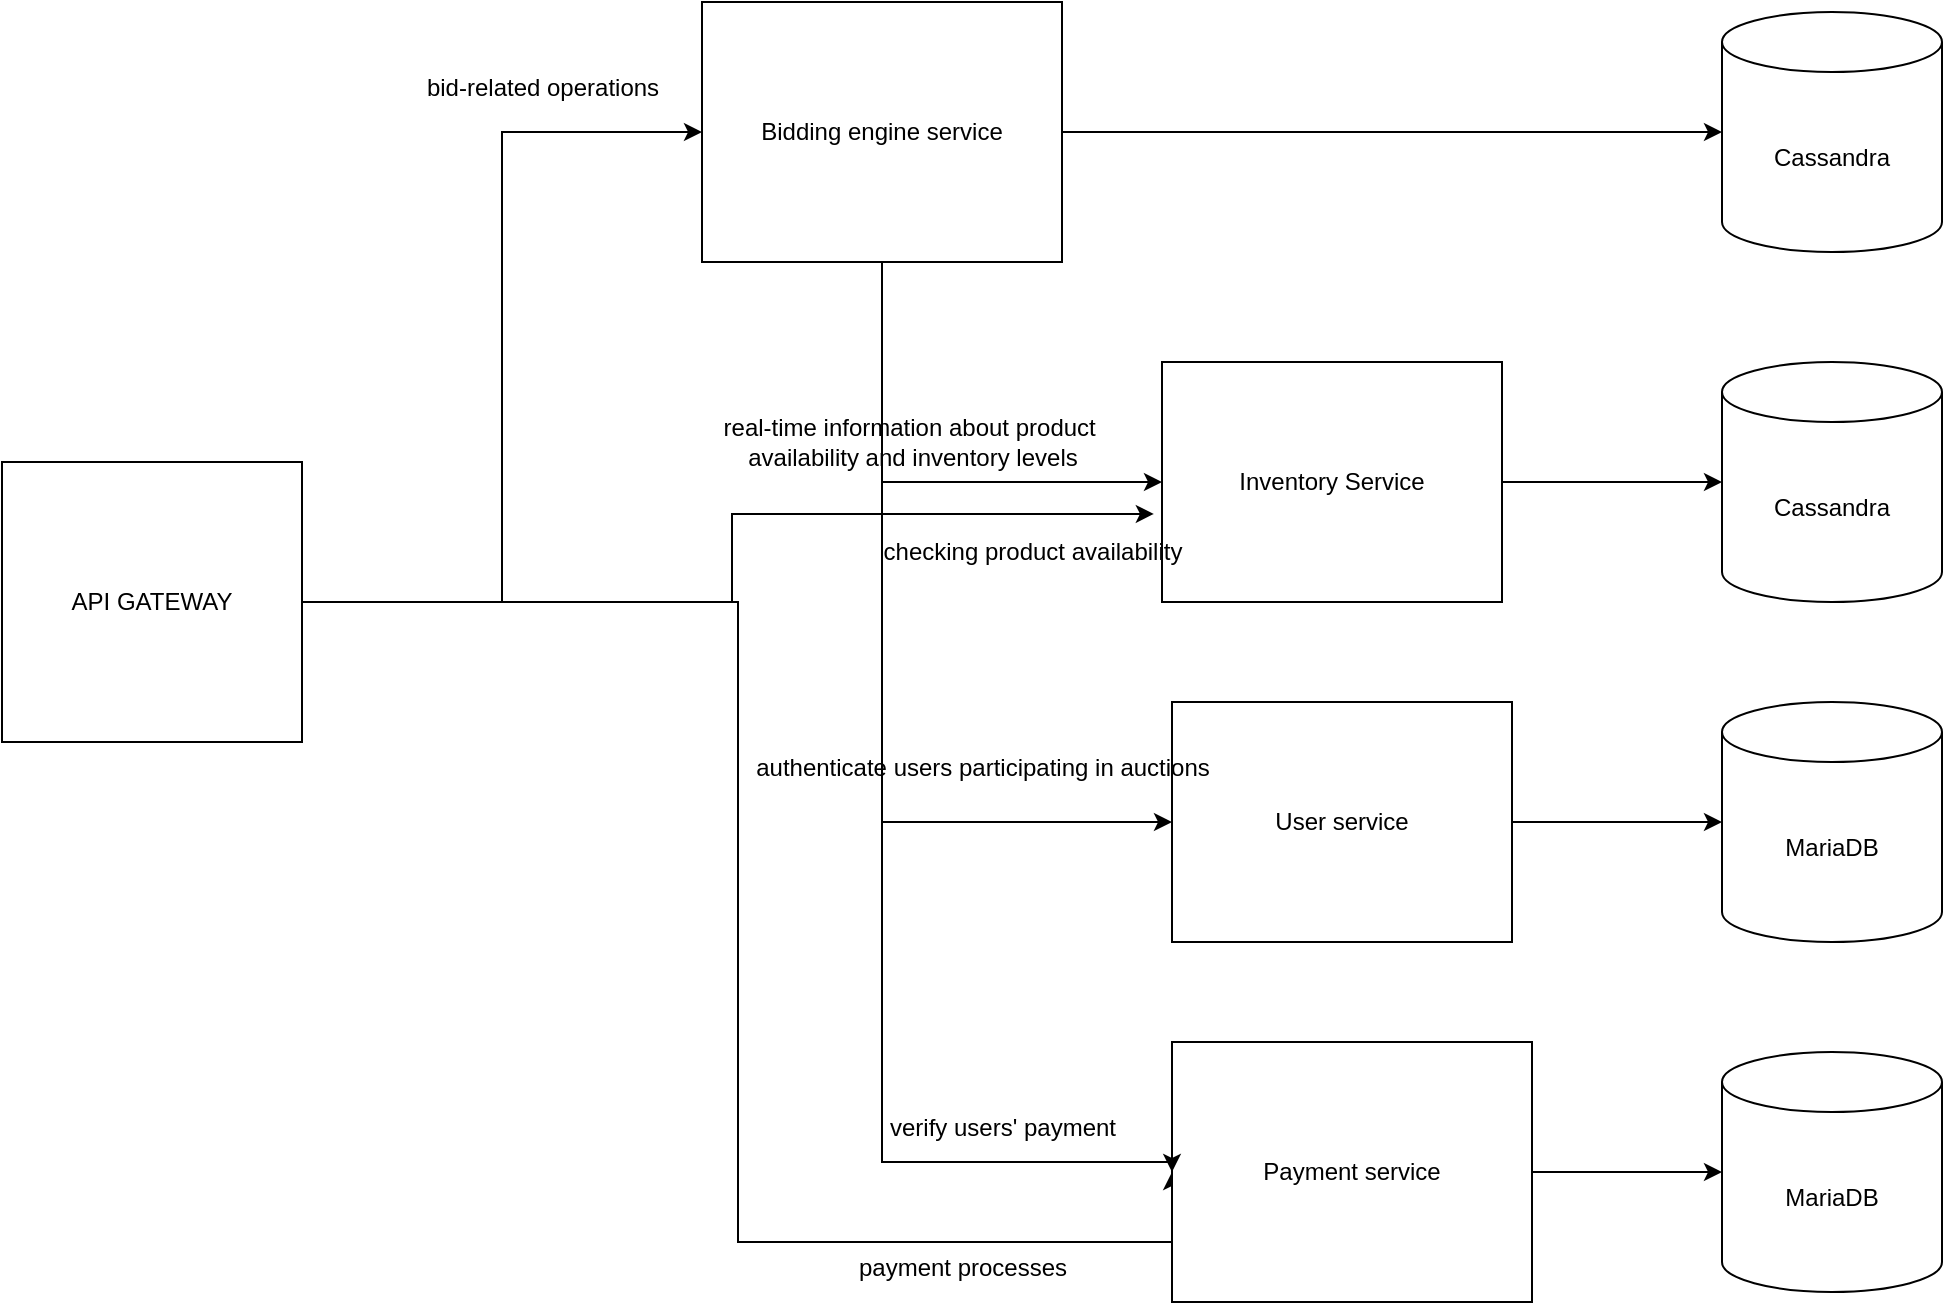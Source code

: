 <mxfile version="21.7.5" type="device">
  <diagram name="Page-1" id="LfT_vYi321T0g5xFwu1h">
    <mxGraphModel dx="2210" dy="795" grid="1" gridSize="10" guides="1" tooltips="1" connect="1" arrows="1" fold="1" page="1" pageScale="1" pageWidth="850" pageHeight="1100" math="0" shadow="0">
      <root>
        <mxCell id="0" />
        <mxCell id="1" parent="0" />
        <mxCell id="YoOEF6NpQiSxoWh0JSfD-22" style="edgeStyle=orthogonalEdgeStyle;rounded=0;orthogonalLoop=1;jettySize=auto;html=1;entryX=0;entryY=0.5;entryDx=0;entryDy=0;" edge="1" parent="1" source="YoOEF6NpQiSxoWh0JSfD-1" target="YoOEF6NpQiSxoWh0JSfD-2">
          <mxGeometry relative="1" as="geometry" />
        </mxCell>
        <mxCell id="YoOEF6NpQiSxoWh0JSfD-24" style="edgeStyle=orthogonalEdgeStyle;rounded=0;orthogonalLoop=1;jettySize=auto;html=1;entryX=0;entryY=0.5;entryDx=0;entryDy=0;" edge="1" parent="1" source="YoOEF6NpQiSxoWh0JSfD-1" target="YoOEF6NpQiSxoWh0JSfD-9">
          <mxGeometry relative="1" as="geometry">
            <Array as="points">
              <mxPoint x="128" y="540" />
              <mxPoint x="128" y="860" />
              <mxPoint x="345" y="860" />
            </Array>
          </mxGeometry>
        </mxCell>
        <mxCell id="YoOEF6NpQiSxoWh0JSfD-26" style="edgeStyle=orthogonalEdgeStyle;rounded=0;orthogonalLoop=1;jettySize=auto;html=1;entryX=-0.024;entryY=0.633;entryDx=0;entryDy=0;entryPerimeter=0;" edge="1" parent="1" source="YoOEF6NpQiSxoWh0JSfD-1" target="YoOEF6NpQiSxoWh0JSfD-3">
          <mxGeometry relative="1" as="geometry" />
        </mxCell>
        <mxCell id="YoOEF6NpQiSxoWh0JSfD-1" value="API GATEWAY" style="rounded=0;whiteSpace=wrap;html=1;" vertex="1" parent="1">
          <mxGeometry x="-240" y="470" width="150" height="140" as="geometry" />
        </mxCell>
        <mxCell id="YoOEF6NpQiSxoWh0JSfD-6" value="" style="edgeStyle=orthogonalEdgeStyle;rounded=0;orthogonalLoop=1;jettySize=auto;html=1;" edge="1" parent="1" source="YoOEF6NpQiSxoWh0JSfD-2" target="YoOEF6NpQiSxoWh0JSfD-5">
          <mxGeometry relative="1" as="geometry" />
        </mxCell>
        <mxCell id="YoOEF6NpQiSxoWh0JSfD-16" style="edgeStyle=orthogonalEdgeStyle;rounded=0;orthogonalLoop=1;jettySize=auto;html=1;entryX=0;entryY=0.5;entryDx=0;entryDy=0;" edge="1" parent="1" source="YoOEF6NpQiSxoWh0JSfD-2" target="YoOEF6NpQiSxoWh0JSfD-3">
          <mxGeometry relative="1" as="geometry">
            <Array as="points">
              <mxPoint x="200" y="480" />
            </Array>
          </mxGeometry>
        </mxCell>
        <mxCell id="YoOEF6NpQiSxoWh0JSfD-17" style="edgeStyle=orthogonalEdgeStyle;rounded=0;orthogonalLoop=1;jettySize=auto;html=1;entryX=0;entryY=0.5;entryDx=0;entryDy=0;" edge="1" parent="1" source="YoOEF6NpQiSxoWh0JSfD-2" target="YoOEF6NpQiSxoWh0JSfD-8">
          <mxGeometry relative="1" as="geometry">
            <Array as="points">
              <mxPoint x="200" y="650" />
            </Array>
          </mxGeometry>
        </mxCell>
        <mxCell id="YoOEF6NpQiSxoWh0JSfD-2" value="Bidding engine service" style="whiteSpace=wrap;html=1;" vertex="1" parent="1">
          <mxGeometry x="110" y="240" width="180" height="130" as="geometry" />
        </mxCell>
        <mxCell id="YoOEF6NpQiSxoWh0JSfD-7" value="" style="edgeStyle=orthogonalEdgeStyle;rounded=0;orthogonalLoop=1;jettySize=auto;html=1;" edge="1" parent="1" source="YoOEF6NpQiSxoWh0JSfD-3" target="YoOEF6NpQiSxoWh0JSfD-4">
          <mxGeometry relative="1" as="geometry" />
        </mxCell>
        <mxCell id="YoOEF6NpQiSxoWh0JSfD-3" value="Inventory Service" style="whiteSpace=wrap;html=1;" vertex="1" parent="1">
          <mxGeometry x="340" y="420" width="170" height="120" as="geometry" />
        </mxCell>
        <mxCell id="YoOEF6NpQiSxoWh0JSfD-4" value="Cassandra" style="shape=cylinder3;whiteSpace=wrap;html=1;boundedLbl=1;backgroundOutline=1;size=15;" vertex="1" parent="1">
          <mxGeometry x="620" y="420" width="110" height="120" as="geometry" />
        </mxCell>
        <mxCell id="YoOEF6NpQiSxoWh0JSfD-5" value="Cassandra" style="shape=cylinder3;whiteSpace=wrap;html=1;boundedLbl=1;backgroundOutline=1;size=15;" vertex="1" parent="1">
          <mxGeometry x="620" y="245" width="110" height="120" as="geometry" />
        </mxCell>
        <mxCell id="YoOEF6NpQiSxoWh0JSfD-11" value="" style="edgeStyle=orthogonalEdgeStyle;rounded=0;orthogonalLoop=1;jettySize=auto;html=1;" edge="1" parent="1" source="YoOEF6NpQiSxoWh0JSfD-8" target="YoOEF6NpQiSxoWh0JSfD-10">
          <mxGeometry relative="1" as="geometry" />
        </mxCell>
        <mxCell id="YoOEF6NpQiSxoWh0JSfD-8" value="User service" style="whiteSpace=wrap;html=1;" vertex="1" parent="1">
          <mxGeometry x="345" y="590" width="170" height="120" as="geometry" />
        </mxCell>
        <mxCell id="YoOEF6NpQiSxoWh0JSfD-14" style="edgeStyle=orthogonalEdgeStyle;rounded=0;orthogonalLoop=1;jettySize=auto;html=1;" edge="1" parent="1" source="YoOEF6NpQiSxoWh0JSfD-9" target="YoOEF6NpQiSxoWh0JSfD-13">
          <mxGeometry relative="1" as="geometry" />
        </mxCell>
        <mxCell id="YoOEF6NpQiSxoWh0JSfD-9" value="Payment service" style="whiteSpace=wrap;html=1;" vertex="1" parent="1">
          <mxGeometry x="345" y="760" width="180" height="130" as="geometry" />
        </mxCell>
        <mxCell id="YoOEF6NpQiSxoWh0JSfD-10" value="MariaDB" style="shape=cylinder3;whiteSpace=wrap;html=1;boundedLbl=1;backgroundOutline=1;size=15;" vertex="1" parent="1">
          <mxGeometry x="620" y="590" width="110" height="120" as="geometry" />
        </mxCell>
        <mxCell id="YoOEF6NpQiSxoWh0JSfD-13" value="MariaDB" style="shape=cylinder3;whiteSpace=wrap;html=1;boundedLbl=1;backgroundOutline=1;size=15;" vertex="1" parent="1">
          <mxGeometry x="620" y="765" width="110" height="120" as="geometry" />
        </mxCell>
        <mxCell id="YoOEF6NpQiSxoWh0JSfD-18" style="edgeStyle=orthogonalEdgeStyle;rounded=0;orthogonalLoop=1;jettySize=auto;html=1;entryX=0;entryY=0.5;entryDx=0;entryDy=0;exitX=0.5;exitY=1;exitDx=0;exitDy=0;" edge="1" parent="1" source="YoOEF6NpQiSxoWh0JSfD-2" target="YoOEF6NpQiSxoWh0JSfD-9">
          <mxGeometry relative="1" as="geometry">
            <mxPoint x="210" y="380" as="sourcePoint" />
            <mxPoint x="355" y="660" as="targetPoint" />
            <Array as="points">
              <mxPoint x="200" y="820" />
              <mxPoint x="345" y="820" />
            </Array>
          </mxGeometry>
        </mxCell>
        <mxCell id="YoOEF6NpQiSxoWh0JSfD-19" value="verify users&#39; payment" style="text;html=1;align=center;verticalAlign=middle;resizable=0;points=[];autosize=1;strokeColor=none;fillColor=none;" vertex="1" parent="1">
          <mxGeometry x="190" y="788" width="140" height="30" as="geometry" />
        </mxCell>
        <mxCell id="YoOEF6NpQiSxoWh0JSfD-20" value=" authenticate users participating in auctions" style="text;html=1;align=center;verticalAlign=middle;resizable=0;points=[];autosize=1;strokeColor=none;fillColor=none;" vertex="1" parent="1">
          <mxGeometry x="125" y="608" width="250" height="30" as="geometry" />
        </mxCell>
        <mxCell id="YoOEF6NpQiSxoWh0JSfD-21" value="&lt;div&gt;real-time information about product&amp;nbsp;&lt;/div&gt;&lt;div&gt;availability and inventory levels&lt;/div&gt;" style="text;html=1;align=center;verticalAlign=middle;resizable=0;points=[];autosize=1;strokeColor=none;fillColor=none;" vertex="1" parent="1">
          <mxGeometry x="110" y="440" width="210" height="40" as="geometry" />
        </mxCell>
        <mxCell id="YoOEF6NpQiSxoWh0JSfD-23" value="bid-related operations" style="text;html=1;align=center;verticalAlign=middle;resizable=0;points=[];autosize=1;strokeColor=none;fillColor=none;" vertex="1" parent="1">
          <mxGeometry x="-40" y="268" width="140" height="30" as="geometry" />
        </mxCell>
        <mxCell id="YoOEF6NpQiSxoWh0JSfD-25" value="payment processes" style="text;html=1;align=center;verticalAlign=middle;resizable=0;points=[];autosize=1;strokeColor=none;fillColor=none;" vertex="1" parent="1">
          <mxGeometry x="175" y="858" width="130" height="30" as="geometry" />
        </mxCell>
        <mxCell id="YoOEF6NpQiSxoWh0JSfD-27" value="checking product availability" style="text;html=1;align=center;verticalAlign=middle;resizable=0;points=[];autosize=1;strokeColor=none;fillColor=none;" vertex="1" parent="1">
          <mxGeometry x="190" y="500" width="170" height="30" as="geometry" />
        </mxCell>
      </root>
    </mxGraphModel>
  </diagram>
</mxfile>

